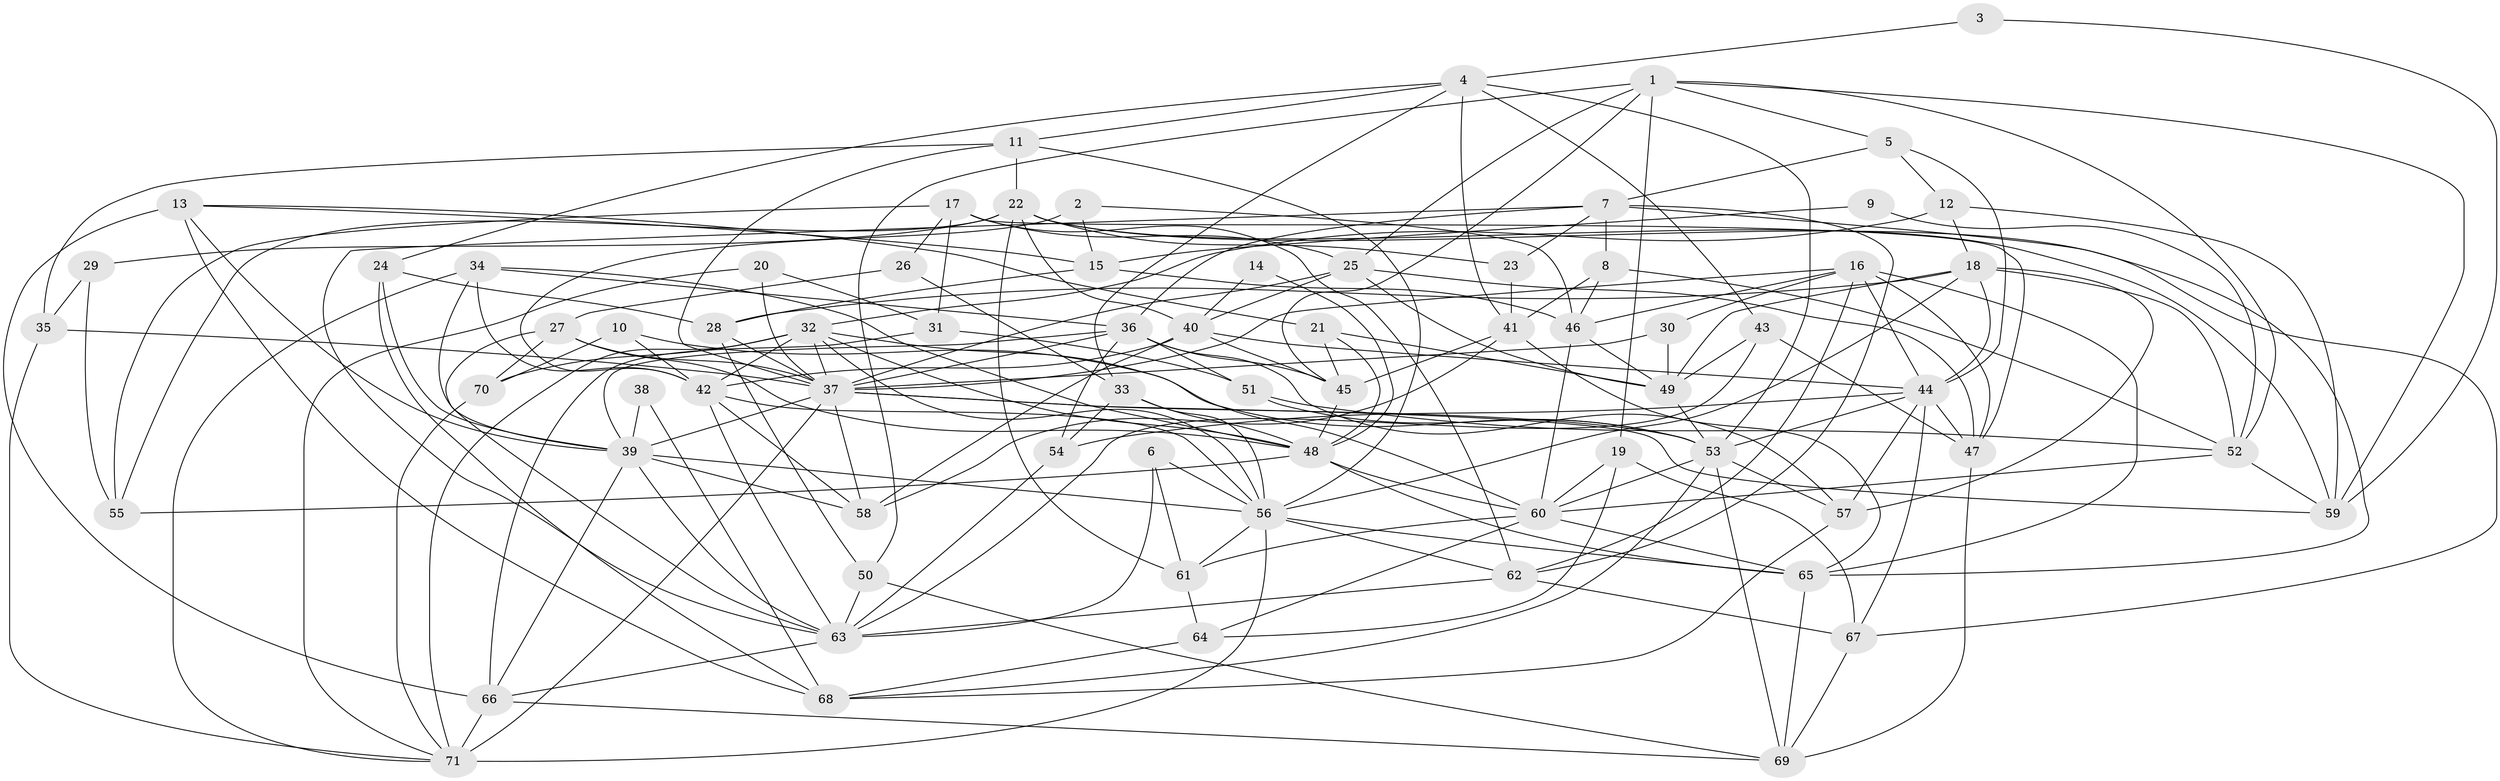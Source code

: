 // original degree distribution, {2: 0.09929078014184398, 4: 0.3262411347517731, 6: 0.06382978723404255, 3: 0.3120567375886525, 5: 0.1276595744680851, 7: 0.03546099290780142, 8: 0.028368794326241134, 9: 0.0070921985815602835}
// Generated by graph-tools (version 1.1) at 2025/50/03/09/25 03:50:14]
// undirected, 71 vertices, 200 edges
graph export_dot {
graph [start="1"]
  node [color=gray90,style=filled];
  1;
  2;
  3;
  4;
  5;
  6;
  7;
  8;
  9;
  10;
  11;
  12;
  13;
  14;
  15;
  16;
  17;
  18;
  19;
  20;
  21;
  22;
  23;
  24;
  25;
  26;
  27;
  28;
  29;
  30;
  31;
  32;
  33;
  34;
  35;
  36;
  37;
  38;
  39;
  40;
  41;
  42;
  43;
  44;
  45;
  46;
  47;
  48;
  49;
  50;
  51;
  52;
  53;
  54;
  55;
  56;
  57;
  58;
  59;
  60;
  61;
  62;
  63;
  64;
  65;
  66;
  67;
  68;
  69;
  70;
  71;
  1 -- 5 [weight=1.0];
  1 -- 19 [weight=1.0];
  1 -- 25 [weight=1.0];
  1 -- 45 [weight=1.0];
  1 -- 50 [weight=1.0];
  1 -- 52 [weight=1.0];
  1 -- 59 [weight=1.0];
  2 -- 15 [weight=1.0];
  2 -- 42 [weight=1.0];
  2 -- 46 [weight=1.0];
  3 -- 4 [weight=1.0];
  3 -- 59 [weight=1.0];
  4 -- 11 [weight=1.0];
  4 -- 24 [weight=1.0];
  4 -- 33 [weight=1.0];
  4 -- 41 [weight=1.0];
  4 -- 43 [weight=1.0];
  4 -- 53 [weight=1.0];
  5 -- 7 [weight=1.0];
  5 -- 12 [weight=1.0];
  5 -- 44 [weight=1.0];
  6 -- 56 [weight=1.0];
  6 -- 61 [weight=1.0];
  6 -- 63 [weight=1.0];
  7 -- 8 [weight=1.0];
  7 -- 23 [weight=1.0];
  7 -- 36 [weight=1.0];
  7 -- 62 [weight=1.0];
  7 -- 63 [weight=1.0];
  7 -- 65 [weight=1.0];
  8 -- 41 [weight=1.0];
  8 -- 46 [weight=1.0];
  8 -- 52 [weight=1.0];
  9 -- 15 [weight=1.0];
  9 -- 52 [weight=1.0];
  10 -- 42 [weight=1.0];
  10 -- 53 [weight=1.0];
  10 -- 70 [weight=1.0];
  11 -- 22 [weight=1.0];
  11 -- 35 [weight=1.0];
  11 -- 37 [weight=1.0];
  11 -- 56 [weight=1.0];
  12 -- 18 [weight=1.0];
  12 -- 32 [weight=1.0];
  12 -- 59 [weight=1.0];
  13 -- 15 [weight=1.0];
  13 -- 21 [weight=1.0];
  13 -- 39 [weight=1.0];
  13 -- 66 [weight=1.0];
  13 -- 68 [weight=1.0];
  14 -- 40 [weight=1.0];
  14 -- 48 [weight=1.0];
  15 -- 28 [weight=1.0];
  15 -- 46 [weight=1.0];
  16 -- 30 [weight=1.0];
  16 -- 37 [weight=1.0];
  16 -- 44 [weight=1.0];
  16 -- 46 [weight=1.0];
  16 -- 47 [weight=1.0];
  16 -- 62 [weight=1.0];
  16 -- 65 [weight=1.0];
  17 -- 25 [weight=1.0];
  17 -- 26 [weight=1.0];
  17 -- 31 [weight=1.0];
  17 -- 47 [weight=1.0];
  17 -- 55 [weight=1.0];
  17 -- 62 [weight=1.0];
  18 -- 28 [weight=1.0];
  18 -- 44 [weight=1.0];
  18 -- 49 [weight=1.0];
  18 -- 52 [weight=1.0];
  18 -- 56 [weight=1.0];
  18 -- 57 [weight=1.0];
  19 -- 60 [weight=1.0];
  19 -- 64 [weight=1.0];
  19 -- 67 [weight=1.0];
  20 -- 31 [weight=1.0];
  20 -- 37 [weight=1.0];
  20 -- 71 [weight=1.0];
  21 -- 45 [weight=1.0];
  21 -- 48 [weight=1.0];
  21 -- 49 [weight=1.0];
  22 -- 23 [weight=1.0];
  22 -- 29 [weight=1.0];
  22 -- 40 [weight=1.0];
  22 -- 55 [weight=1.0];
  22 -- 59 [weight=1.0];
  22 -- 61 [weight=1.0];
  22 -- 67 [weight=1.0];
  23 -- 41 [weight=1.0];
  24 -- 28 [weight=1.0];
  24 -- 39 [weight=1.0];
  24 -- 68 [weight=1.0];
  25 -- 37 [weight=1.0];
  25 -- 40 [weight=1.0];
  25 -- 47 [weight=1.0];
  25 -- 49 [weight=1.0];
  26 -- 27 [weight=1.0];
  26 -- 33 [weight=1.0];
  27 -- 37 [weight=1.0];
  27 -- 48 [weight=2.0];
  27 -- 63 [weight=1.0];
  27 -- 70 [weight=1.0];
  28 -- 37 [weight=1.0];
  28 -- 50 [weight=1.0];
  29 -- 35 [weight=1.0];
  29 -- 55 [weight=1.0];
  30 -- 37 [weight=1.0];
  30 -- 49 [weight=1.0];
  31 -- 51 [weight=1.0];
  31 -- 66 [weight=1.0];
  32 -- 37 [weight=1.0];
  32 -- 42 [weight=1.0];
  32 -- 48 [weight=1.0];
  32 -- 56 [weight=1.0];
  32 -- 60 [weight=1.0];
  32 -- 70 [weight=1.0];
  32 -- 71 [weight=1.0];
  33 -- 48 [weight=1.0];
  33 -- 54 [weight=1.0];
  33 -- 56 [weight=1.0];
  34 -- 36 [weight=1.0];
  34 -- 39 [weight=1.0];
  34 -- 42 [weight=1.0];
  34 -- 48 [weight=1.0];
  34 -- 71 [weight=1.0];
  35 -- 37 [weight=1.0];
  35 -- 71 [weight=1.0];
  36 -- 37 [weight=1.0];
  36 -- 39 [weight=1.0];
  36 -- 45 [weight=1.0];
  36 -- 51 [weight=1.0];
  36 -- 54 [weight=1.0];
  36 -- 57 [weight=1.0];
  37 -- 39 [weight=1.0];
  37 -- 53 [weight=1.0];
  37 -- 58 [weight=2.0];
  37 -- 59 [weight=1.0];
  37 -- 71 [weight=3.0];
  38 -- 39 [weight=1.0];
  38 -- 68 [weight=1.0];
  39 -- 56 [weight=1.0];
  39 -- 58 [weight=1.0];
  39 -- 63 [weight=1.0];
  39 -- 66 [weight=1.0];
  40 -- 42 [weight=1.0];
  40 -- 44 [weight=1.0];
  40 -- 45 [weight=1.0];
  40 -- 58 [weight=1.0];
  41 -- 45 [weight=1.0];
  41 -- 58 [weight=1.0];
  41 -- 65 [weight=1.0];
  42 -- 56 [weight=1.0];
  42 -- 58 [weight=1.0];
  42 -- 63 [weight=1.0];
  43 -- 47 [weight=1.0];
  43 -- 49 [weight=1.0];
  43 -- 63 [weight=1.0];
  44 -- 47 [weight=1.0];
  44 -- 53 [weight=1.0];
  44 -- 54 [weight=1.0];
  44 -- 57 [weight=1.0];
  44 -- 67 [weight=1.0];
  45 -- 48 [weight=1.0];
  46 -- 49 [weight=1.0];
  46 -- 60 [weight=1.0];
  47 -- 69 [weight=1.0];
  48 -- 55 [weight=1.0];
  48 -- 60 [weight=1.0];
  48 -- 65 [weight=1.0];
  49 -- 53 [weight=1.0];
  50 -- 63 [weight=1.0];
  50 -- 69 [weight=1.0];
  51 -- 52 [weight=1.0];
  51 -- 53 [weight=1.0];
  52 -- 59 [weight=1.0];
  52 -- 60 [weight=1.0];
  53 -- 57 [weight=1.0];
  53 -- 60 [weight=1.0];
  53 -- 68 [weight=1.0];
  53 -- 69 [weight=1.0];
  54 -- 63 [weight=1.0];
  56 -- 61 [weight=1.0];
  56 -- 62 [weight=1.0];
  56 -- 65 [weight=1.0];
  56 -- 71 [weight=1.0];
  57 -- 68 [weight=1.0];
  60 -- 61 [weight=1.0];
  60 -- 64 [weight=1.0];
  60 -- 65 [weight=1.0];
  61 -- 64 [weight=1.0];
  62 -- 63 [weight=1.0];
  62 -- 67 [weight=1.0];
  63 -- 66 [weight=1.0];
  64 -- 68 [weight=1.0];
  65 -- 69 [weight=1.0];
  66 -- 69 [weight=1.0];
  66 -- 71 [weight=1.0];
  67 -- 69 [weight=1.0];
  70 -- 71 [weight=1.0];
}
